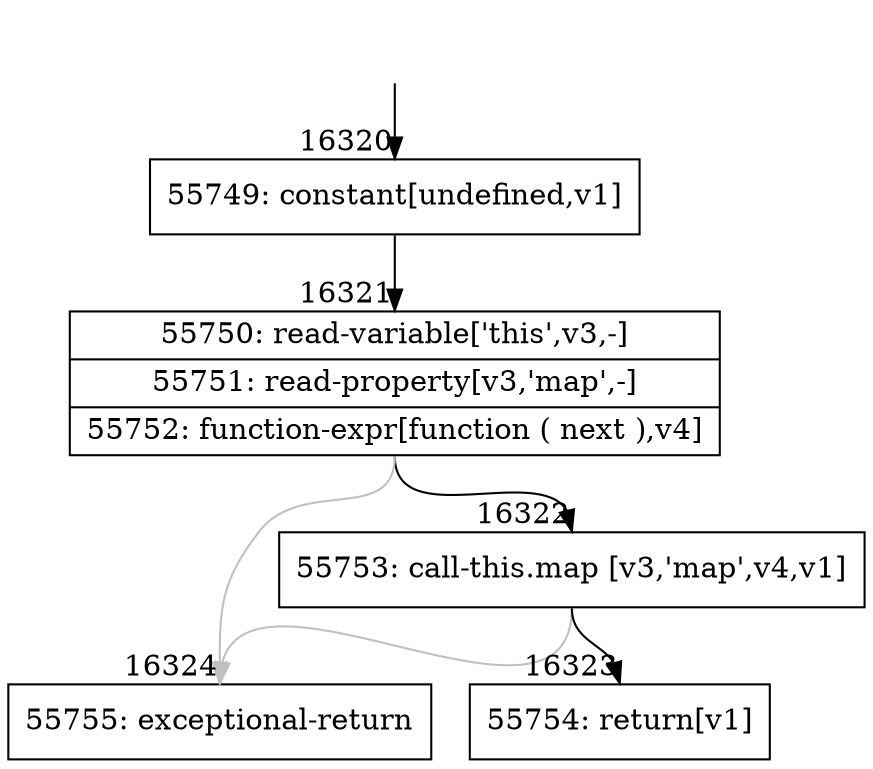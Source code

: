 digraph {
rankdir="TD"
BB_entry1390[shape=none,label=""];
BB_entry1390 -> BB16320 [tailport=s, headport=n, headlabel="    16320"]
BB16320 [shape=record label="{55749: constant[undefined,v1]}" ] 
BB16320 -> BB16321 [tailport=s, headport=n, headlabel="      16321"]
BB16321 [shape=record label="{55750: read-variable['this',v3,-]|55751: read-property[v3,'map',-]|55752: function-expr[function ( next ),v4]}" ] 
BB16321 -> BB16322 [tailport=s, headport=n, headlabel="      16322"]
BB16321 -> BB16324 [tailport=s, headport=n, color=gray, headlabel="      16324"]
BB16322 [shape=record label="{55753: call-this.map [v3,'map',v4,v1]}" ] 
BB16322 -> BB16323 [tailport=s, headport=n, headlabel="      16323"]
BB16322 -> BB16324 [tailport=s, headport=n, color=gray]
BB16323 [shape=record label="{55754: return[v1]}" ] 
BB16324 [shape=record label="{55755: exceptional-return}" ] 
//#$~ 30404
}
